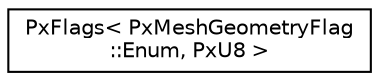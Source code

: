 digraph "Graphical Class Hierarchy"
{
  edge [fontname="Helvetica",fontsize="10",labelfontname="Helvetica",labelfontsize="10"];
  node [fontname="Helvetica",fontsize="10",shape=record];
  rankdir="LR";
  Node0 [label="PxFlags\< PxMeshGeometryFlag\l::Enum, PxU8 \>",height=0.2,width=0.4,color="black", fillcolor="white", style="filled",URL="$classPxFlags.html"];
}
